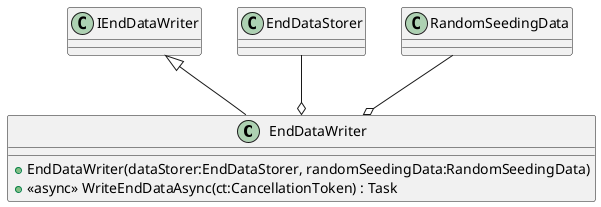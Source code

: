 @startuml
class EndDataWriter {
    + EndDataWriter(dataStorer:EndDataStorer, randomSeedingData:RandomSeedingData)
    + <<async>> WriteEndDataAsync(ct:CancellationToken) : Task
}
IEndDataWriter <|-- EndDataWriter
EndDataStorer --o EndDataWriter
RandomSeedingData --o EndDataWriter
@enduml
